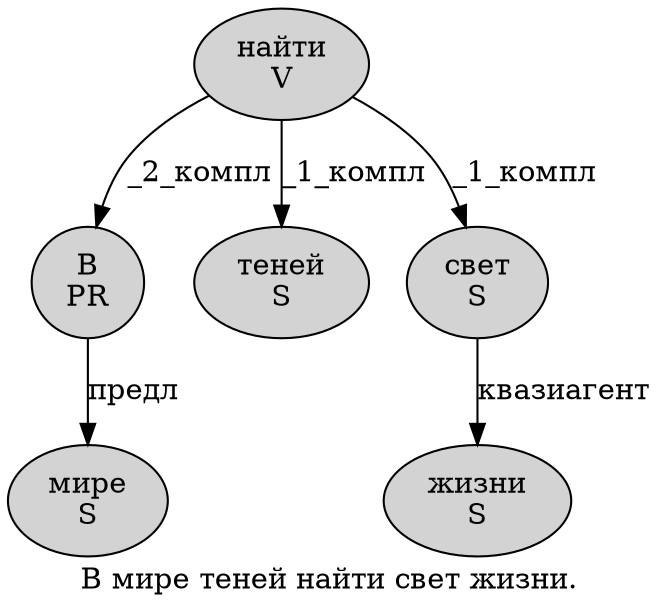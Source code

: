 digraph SENTENCE_1304 {
	graph [label="В мире теней найти свет жизни."]
	node [style=filled]
		0 [label="В
PR" color="" fillcolor=lightgray penwidth=1 shape=ellipse]
		1 [label="мире
S" color="" fillcolor=lightgray penwidth=1 shape=ellipse]
		2 [label="теней
S" color="" fillcolor=lightgray penwidth=1 shape=ellipse]
		3 [label="найти
V" color="" fillcolor=lightgray penwidth=1 shape=ellipse]
		4 [label="свет
S" color="" fillcolor=lightgray penwidth=1 shape=ellipse]
		5 [label="жизни
S" color="" fillcolor=lightgray penwidth=1 shape=ellipse]
			4 -> 5 [label="квазиагент"]
			0 -> 1 [label="предл"]
			3 -> 0 [label="_2_компл"]
			3 -> 2 [label="_1_компл"]
			3 -> 4 [label="_1_компл"]
}